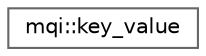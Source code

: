 digraph "Graphical Class Hierarchy"
{
 // LATEX_PDF_SIZE
  bgcolor="transparent";
  edge [fontname=Helvetica,fontsize=10,labelfontname=Helvetica,labelfontsize=10];
  node [fontname=Helvetica,fontsize=10,shape=box,height=0.2,width=0.4];
  rankdir="LR";
  Node0 [id="Node000000",label="mqi::key_value",height=0.2,width=0.4,color="grey40", fillcolor="white", style="filled",URL="$structmqi_1_1key__value.html",tooltip="Represents a single key-value entry in the hash table."];
}

